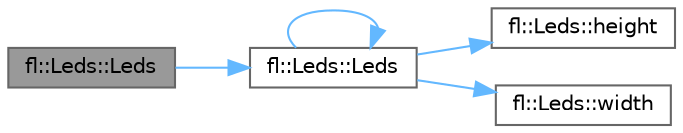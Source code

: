 digraph "fl::Leds::Leds"
{
 // INTERACTIVE_SVG=YES
 // LATEX_PDF_SIZE
  bgcolor="transparent";
  edge [fontname=Helvetica,fontsize=10,labelfontname=Helvetica,labelfontsize=10];
  node [fontname=Helvetica,fontsize=10,shape=box,height=0.2,width=0.4];
  rankdir="LR";
  Node1 [id="Node000001",label="fl::Leds::Leds",height=0.2,width=0.4,color="gray40", fillcolor="grey60", style="filled", fontcolor="black",tooltip=" "];
  Node1 -> Node2 [id="edge1_Node000001_Node000002",color="steelblue1",style="solid",tooltip=" "];
  Node2 [id="Node000002",label="fl::Leds::Leds",height=0.2,width=0.4,color="grey40", fillcolor="white", style="filled",URL="$d9/d06/classfl_1_1_leds_a125dd5622c67afdf08cb6ada4f921277.html#a125dd5622c67afdf08cb6ada4f921277",tooltip=" "];
  Node2 -> Node2 [id="edge2_Node000002_Node000002",color="steelblue1",style="solid",tooltip=" "];
  Node2 -> Node3 [id="edge3_Node000002_Node000003",color="steelblue1",style="solid",tooltip=" "];
  Node3 [id="Node000003",label="fl::Leds::height",height=0.2,width=0.4,color="grey40", fillcolor="white", style="filled",URL="$d9/d06/classfl_1_1_leds_a2eec9b15b02ad910b22b69f9d4e3f4ab.html#a2eec9b15b02ad910b22b69f9d4e3f4ab",tooltip=" "];
  Node2 -> Node4 [id="edge4_Node000002_Node000004",color="steelblue1",style="solid",tooltip=" "];
  Node4 [id="Node000004",label="fl::Leds::width",height=0.2,width=0.4,color="grey40", fillcolor="white", style="filled",URL="$d9/d06/classfl_1_1_leds_ae18679e583e7af759bbd962cb4a1674b.html#ae18679e583e7af759bbd962cb4a1674b",tooltip=" "];
}
